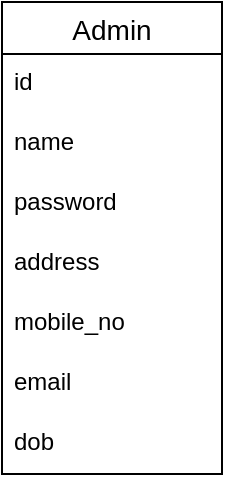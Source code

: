<mxfile version="14.6.0" type="github"><diagram id="kwbziUqv7efPVH0OtAez" name="Page-1"><mxGraphModel dx="868" dy="482" grid="1" gridSize="10" guides="1" tooltips="1" connect="1" arrows="1" fold="1" page="1" pageScale="1" pageWidth="850" pageHeight="1100" math="0" shadow="0"><root><mxCell id="0"/><mxCell id="1" parent="0"/><mxCell id="MUa_HNoX7yu-5g6jO3wg-1" value="Admin" style="swimlane;fontStyle=0;childLayout=stackLayout;horizontal=1;startSize=26;horizontalStack=0;resizeParent=1;resizeParentMax=0;resizeLast=0;collapsible=1;marginBottom=0;align=center;fontSize=14;" vertex="1" parent="1"><mxGeometry x="80" y="80" width="110" height="236" as="geometry"/></mxCell><mxCell id="MUa_HNoX7yu-5g6jO3wg-2" value="id" style="text;strokeColor=none;fillColor=none;spacingLeft=4;spacingRight=4;overflow=hidden;rotatable=0;points=[[0,0.5],[1,0.5]];portConstraint=eastwest;fontSize=12;" vertex="1" parent="MUa_HNoX7yu-5g6jO3wg-1"><mxGeometry y="26" width="110" height="30" as="geometry"/></mxCell><mxCell id="MUa_HNoX7yu-5g6jO3wg-3" value="name" style="text;strokeColor=none;fillColor=none;spacingLeft=4;spacingRight=4;overflow=hidden;rotatable=0;points=[[0,0.5],[1,0.5]];portConstraint=eastwest;fontSize=12;" vertex="1" parent="MUa_HNoX7yu-5g6jO3wg-1"><mxGeometry y="56" width="110" height="30" as="geometry"/></mxCell><mxCell id="MUa_HNoX7yu-5g6jO3wg-4" value="password" style="text;strokeColor=none;fillColor=none;spacingLeft=4;spacingRight=4;overflow=hidden;rotatable=0;points=[[0,0.5],[1,0.5]];portConstraint=eastwest;fontSize=12;" vertex="1" parent="MUa_HNoX7yu-5g6jO3wg-1"><mxGeometry y="86" width="110" height="30" as="geometry"/></mxCell><mxCell id="MUa_HNoX7yu-5g6jO3wg-5" value="address" style="text;strokeColor=none;fillColor=none;spacingLeft=4;spacingRight=4;overflow=hidden;rotatable=0;points=[[0,0.5],[1,0.5]];portConstraint=eastwest;fontSize=12;" vertex="1" parent="MUa_HNoX7yu-5g6jO3wg-1"><mxGeometry y="116" width="110" height="30" as="geometry"/></mxCell><mxCell id="MUa_HNoX7yu-5g6jO3wg-6" value="mobile_no" style="text;strokeColor=none;fillColor=none;spacingLeft=4;spacingRight=4;overflow=hidden;rotatable=0;points=[[0,0.5],[1,0.5]];portConstraint=eastwest;fontSize=12;" vertex="1" parent="MUa_HNoX7yu-5g6jO3wg-1"><mxGeometry y="146" width="110" height="30" as="geometry"/></mxCell><mxCell id="MUa_HNoX7yu-5g6jO3wg-7" value="email" style="text;strokeColor=none;fillColor=none;spacingLeft=4;spacingRight=4;overflow=hidden;rotatable=0;points=[[0,0.5],[1,0.5]];portConstraint=eastwest;fontSize=12;" vertex="1" parent="MUa_HNoX7yu-5g6jO3wg-1"><mxGeometry y="176" width="110" height="30" as="geometry"/></mxCell><mxCell id="MUa_HNoX7yu-5g6jO3wg-8" value="dob" style="text;strokeColor=none;fillColor=none;spacingLeft=4;spacingRight=4;overflow=hidden;rotatable=0;points=[[0,0.5],[1,0.5]];portConstraint=eastwest;fontSize=12;" vertex="1" parent="MUa_HNoX7yu-5g6jO3wg-1"><mxGeometry y="206" width="110" height="30" as="geometry"/></mxCell></root></mxGraphModel></diagram></mxfile>